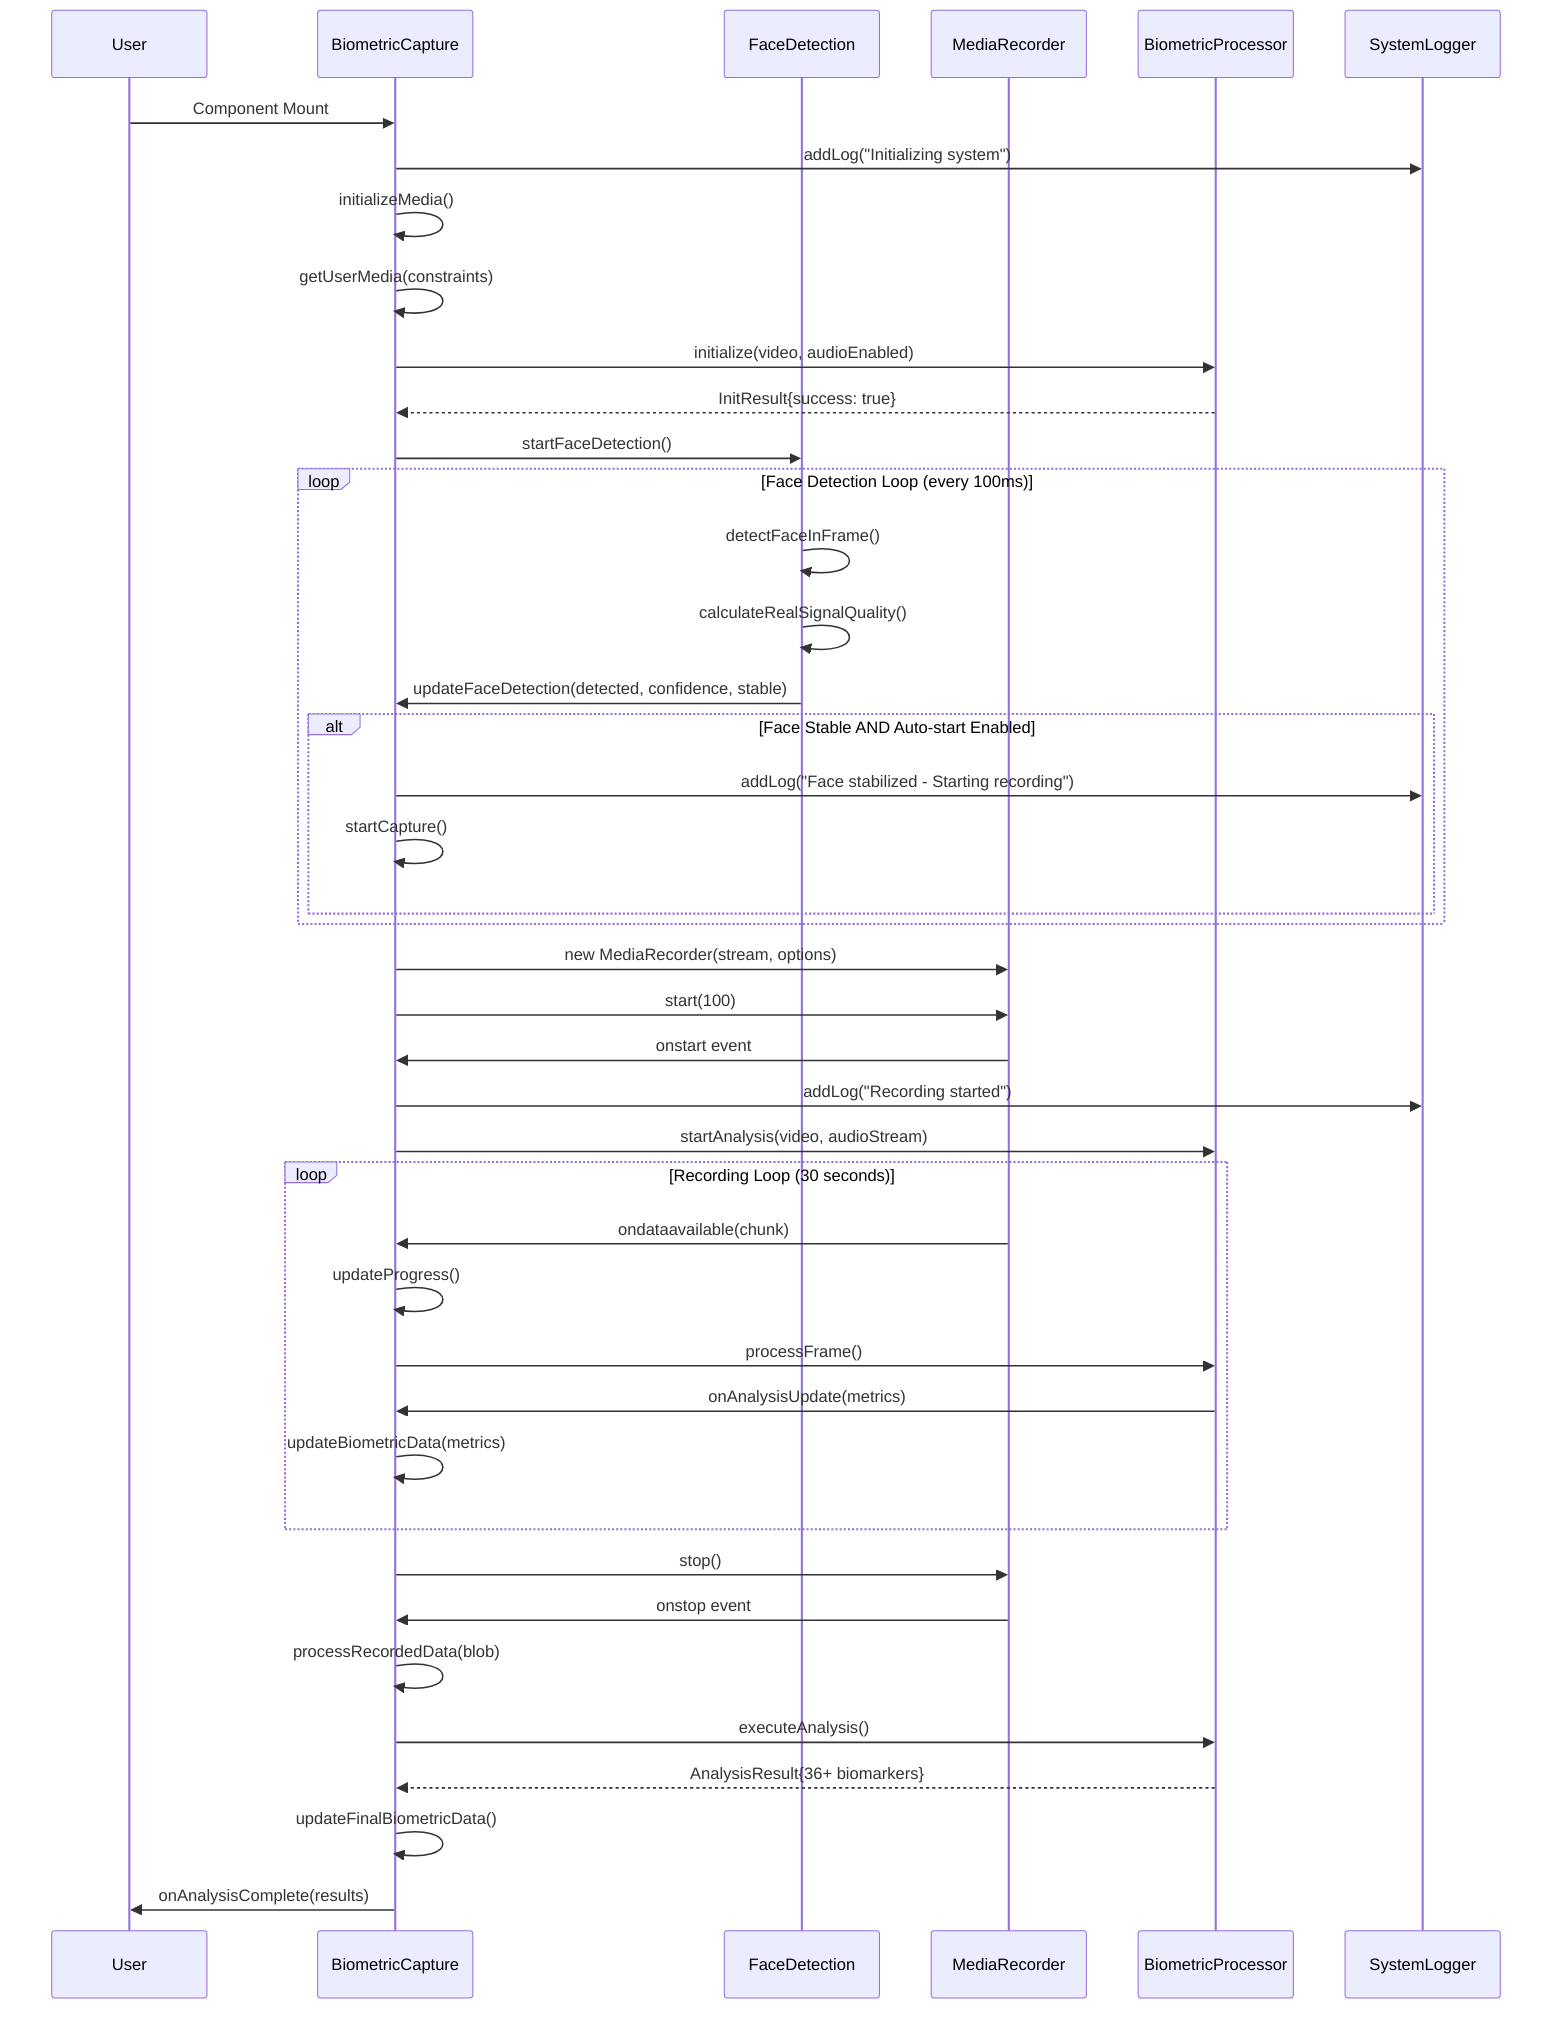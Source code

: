 sequenceDiagram
    participant U as User
    participant BC as BiometricCapture
    participant FD as FaceDetection
    participant MR as MediaRecorder
    participant BP as BiometricProcessor
    participant SL as SystemLogger

    U->>BC: Component Mount
    BC->>SL: addLog("Initializing system")
    BC->>BC: initializeMedia()
    BC->>BC: getUserMedia(constraints)
    BC->>BP: initialize(video, audioEnabled)
    BP-->>BC: InitResult{success: true}
    BC->>FD: startFaceDetection()
    
    loop Face Detection Loop (every 100ms)
        FD->>FD: detectFaceInFrame()
        FD->>FD: calculateRealSignalQuality()
        FD->>BC: updateFaceDetection(detected, confidence, stable)
        
        alt Face Stable AND Auto-start Enabled
            BC->>SL: addLog("Face stabilized - Starting recording")
            BC->>BC: startCapture()
        end
    end

    BC->>MR: new MediaRecorder(stream, options)
    BC->>MR: start(100)
    MR->>BC: onstart event
    BC->>SL: addLog("Recording started")
    BC->>BP: startAnalysis(video, audioStream)
    
    loop Recording Loop (30 seconds)
        MR->>BC: ondataavailable(chunk)
        BC->>BC: updateProgress()
        BC->>BP: processFrame()
        BP->>BC: onAnalysisUpdate(metrics)
        BC->>BC: updateBiometricData(metrics)
    end

    BC->>MR: stop()
    MR->>BC: onstop event
    BC->>BC: processRecordedData(blob)
    BC->>BP: executeAnalysis()
    BP-->>BC: AnalysisResult{36+ biomarkers}
    BC->>BC: updateFinalBiometricData()
    BC->>U: onAnalysisComplete(results)